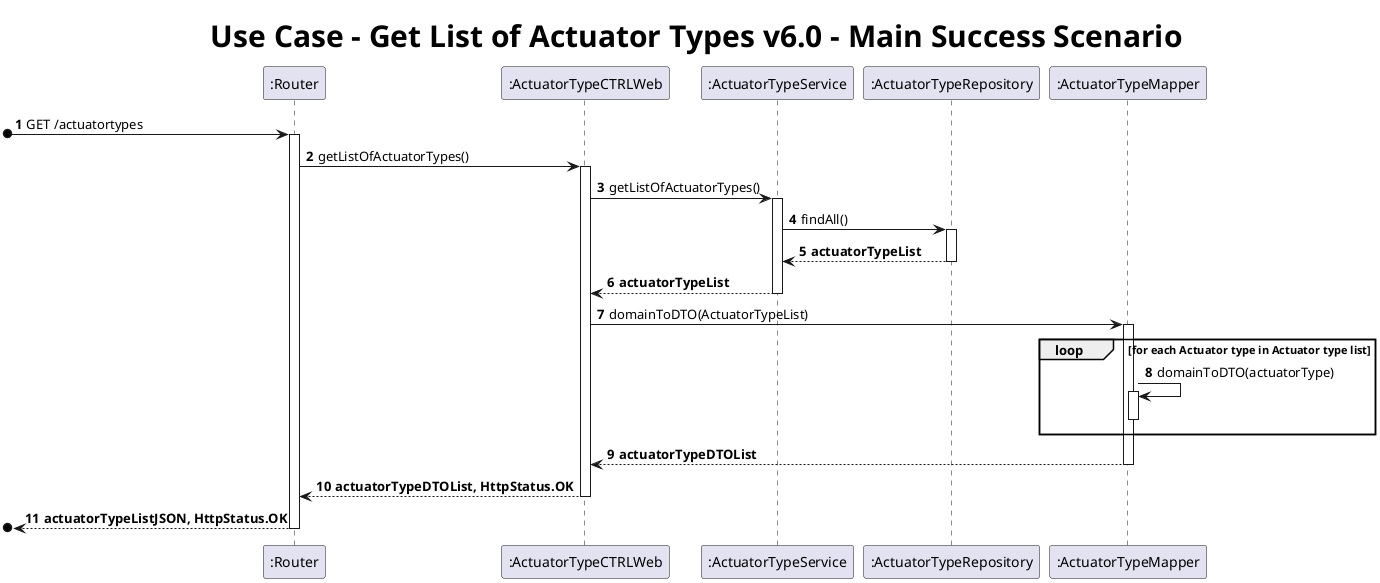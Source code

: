 @startuml

title <size:30> Use Case - Get List of Actuator Types v6.0 - Main Success Scenario
autonumber


participant ":Router" as R
participant ":ActuatorTypeCTRLWeb" as C
participant ":ActuatorTypeService" as ATS
participant ":ActuatorTypeRepository" as ATR
participant ":ActuatorTypeMapper" as ATM


[o-> R : GET /actuatortypes
activate R

R -> C : getListOfActuatorTypes()
activate C

C -> ATS : getListOfActuatorTypes()
activate ATS
ATS -> ATR : findAll()
activate ATR
ATR --> ATS : **actuatorTypeList**
deactivate ATR
ATS --> C : **actuatorTypeList**
deactivate ATS
C -> ATM : domainToDTO(ActuatorTypeList)
activate ATM

loop for each Actuator type in Actuator type list
ATM -> ATM : domainToDTO(actuatorType)
activate ATM
deactivate ATM
end loop
ATM --> C : **actuatorTypeDTOList**
deactivate ATM

C --> R : **actuatorTypeDTOList, HttpStatus.OK**
deactivate C
[o<-- R : **actuatorTypeListJSON, HttpStatus.OK**
deactivate R
@enduml